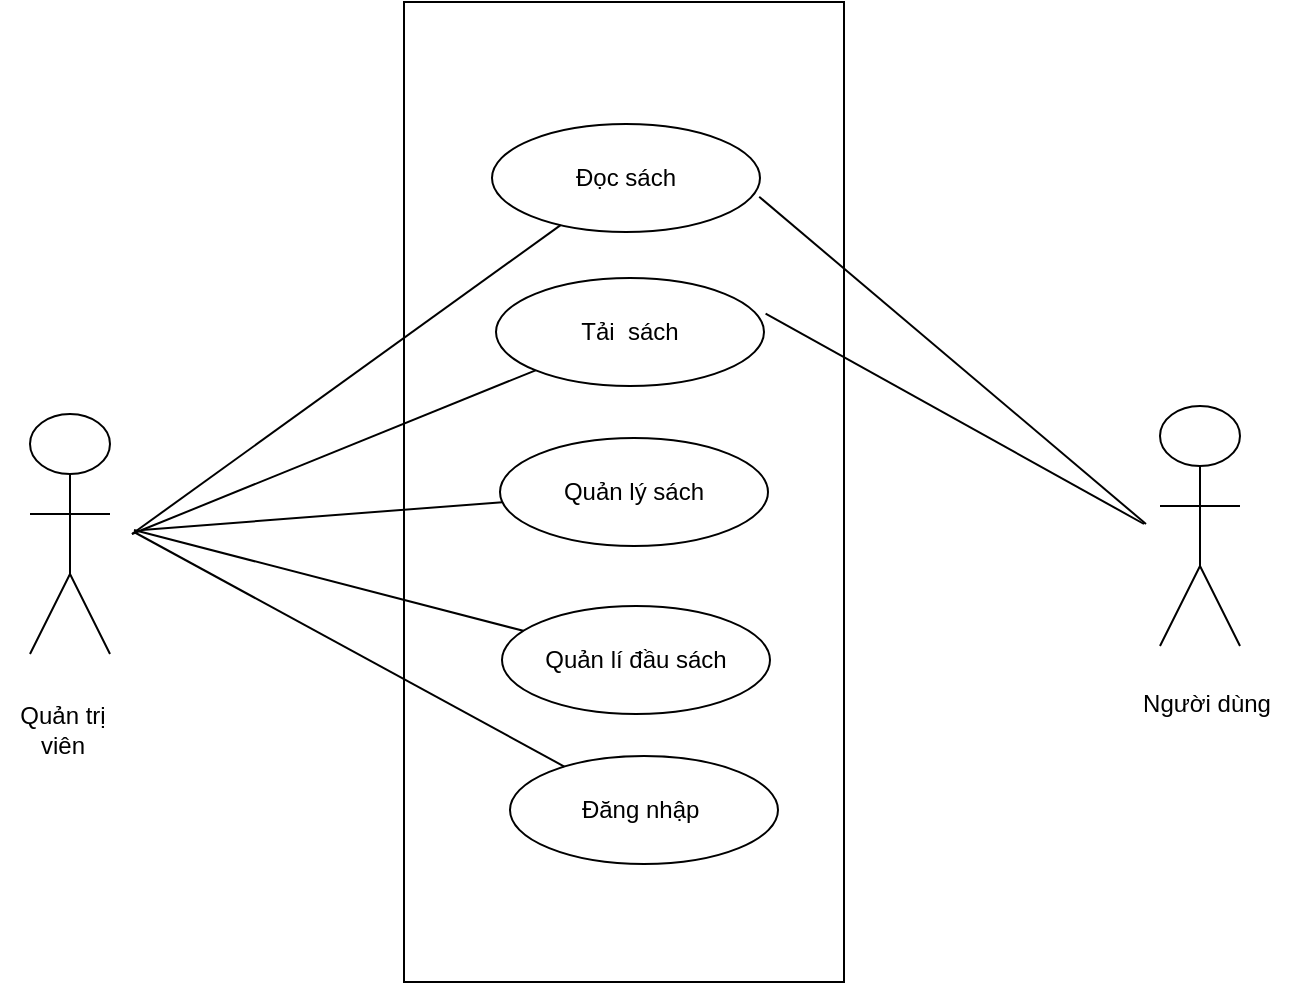 <mxfile version="21.2.1" type="github" pages="2">
  <diagram name="Page-1" id="dliNYKiWXzR3zT_lVh5M">
    <mxGraphModel dx="1032" dy="519" grid="0" gridSize="10" guides="0" tooltips="1" connect="0" arrows="0" fold="1" page="1" pageScale="1" pageWidth="850" pageHeight="1100" math="0" shadow="0">
      <root>
        <mxCell id="0" />
        <mxCell id="1" parent="0" />
        <mxCell id="m8htaHQ4ecm-NI6O-uob-2" value="" style="rounded=0;whiteSpace=wrap;html=1;" parent="1" vertex="1">
          <mxGeometry x="307" y="74" width="220" height="490" as="geometry" />
        </mxCell>
        <mxCell id="m8htaHQ4ecm-NI6O-uob-15" value="" style="ellipse;whiteSpace=wrap;html=1;" parent="1" vertex="1">
          <mxGeometry x="120" y="280" width="40" height="30" as="geometry" />
        </mxCell>
        <mxCell id="m8htaHQ4ecm-NI6O-uob-16" value="" style="endArrow=none;html=1;rounded=0;entryX=0.5;entryY=1;entryDx=0;entryDy=0;" parent="1" target="m8htaHQ4ecm-NI6O-uob-15" edge="1">
          <mxGeometry width="50" height="50" relative="1" as="geometry">
            <mxPoint x="140" y="360" as="sourcePoint" />
            <mxPoint x="340" y="340" as="targetPoint" />
          </mxGeometry>
        </mxCell>
        <mxCell id="m8htaHQ4ecm-NI6O-uob-17" value="" style="endArrow=none;html=1;rounded=0;" parent="1" edge="1">
          <mxGeometry width="50" height="50" relative="1" as="geometry">
            <mxPoint x="120" y="330" as="sourcePoint" />
            <mxPoint x="160" y="330" as="targetPoint" />
            <Array as="points">
              <mxPoint x="130" y="330" />
              <mxPoint x="150" y="330" />
            </Array>
          </mxGeometry>
        </mxCell>
        <mxCell id="m8htaHQ4ecm-NI6O-uob-18" value="" style="endArrow=none;html=1;rounded=0;" parent="1" edge="1">
          <mxGeometry width="50" height="50" relative="1" as="geometry">
            <mxPoint x="120" y="400" as="sourcePoint" />
            <mxPoint x="160" y="400" as="targetPoint" />
            <Array as="points">
              <mxPoint x="140" y="360" />
            </Array>
          </mxGeometry>
        </mxCell>
        <mxCell id="m8htaHQ4ecm-NI6O-uob-20" value="" style="ellipse;whiteSpace=wrap;html=1;" parent="1" vertex="1">
          <mxGeometry x="685" y="276" width="40" height="30" as="geometry" />
        </mxCell>
        <mxCell id="m8htaHQ4ecm-NI6O-uob-21" value="" style="endArrow=none;html=1;rounded=0;entryX=0.5;entryY=1;entryDx=0;entryDy=0;" parent="1" target="m8htaHQ4ecm-NI6O-uob-20" edge="1">
          <mxGeometry width="50" height="50" relative="1" as="geometry">
            <mxPoint x="705" y="356" as="sourcePoint" />
            <mxPoint x="905" y="336" as="targetPoint" />
          </mxGeometry>
        </mxCell>
        <mxCell id="m8htaHQ4ecm-NI6O-uob-22" value="" style="endArrow=none;html=1;rounded=0;" parent="1" edge="1">
          <mxGeometry width="50" height="50" relative="1" as="geometry">
            <mxPoint x="685" y="326" as="sourcePoint" />
            <mxPoint x="725" y="326" as="targetPoint" />
            <Array as="points">
              <mxPoint x="695" y="326" />
              <mxPoint x="715" y="326" />
            </Array>
          </mxGeometry>
        </mxCell>
        <mxCell id="m8htaHQ4ecm-NI6O-uob-23" value="" style="endArrow=none;html=1;rounded=0;" parent="1" edge="1">
          <mxGeometry width="50" height="50" relative="1" as="geometry">
            <mxPoint x="685" y="396" as="sourcePoint" />
            <mxPoint x="725" y="396" as="targetPoint" />
            <Array as="points">
              <mxPoint x="705" y="356" />
            </Array>
          </mxGeometry>
        </mxCell>
        <mxCell id="m8htaHQ4ecm-NI6O-uob-24" value="Quản trị viên" style="text;html=1;strokeColor=none;fillColor=none;align=center;verticalAlign=middle;whiteSpace=wrap;rounded=0;" parent="1" vertex="1">
          <mxGeometry x="105" y="423" width="63" height="30" as="geometry" />
        </mxCell>
        <mxCell id="m8htaHQ4ecm-NI6O-uob-29" value="Người dùng" style="text;html=1;align=center;verticalAlign=middle;resizable=0;points=[];autosize=1;strokeColor=none;fillColor=none;" parent="1" vertex="1">
          <mxGeometry x="667" y="412" width="82" height="26" as="geometry" />
        </mxCell>
        <mxCell id="m8htaHQ4ecm-NI6O-uob-31" value="Đọc sách" style="ellipse;whiteSpace=wrap;html=1;" parent="1" vertex="1">
          <mxGeometry x="351" y="135" width="134" height="54" as="geometry" />
        </mxCell>
        <mxCell id="m8htaHQ4ecm-NI6O-uob-32" value="Tải&amp;nbsp; sách" style="ellipse;whiteSpace=wrap;html=1;" parent="1" vertex="1">
          <mxGeometry x="353" y="212" width="134" height="54" as="geometry" />
        </mxCell>
        <mxCell id="m8htaHQ4ecm-NI6O-uob-33" value="Quản lý sách" style="ellipse;whiteSpace=wrap;html=1;" parent="1" vertex="1">
          <mxGeometry x="355" y="292" width="134" height="54" as="geometry" />
        </mxCell>
        <mxCell id="m8htaHQ4ecm-NI6O-uob-34" value="Quản lí đầu sách" style="ellipse;whiteSpace=wrap;html=1;" parent="1" vertex="1">
          <mxGeometry x="356" y="376" width="134" height="54" as="geometry" />
        </mxCell>
        <mxCell id="m8htaHQ4ecm-NI6O-uob-35" value="Đăng nhập&amp;nbsp;" style="ellipse;whiteSpace=wrap;html=1;" parent="1" vertex="1">
          <mxGeometry x="360" y="451" width="134" height="54" as="geometry" />
        </mxCell>
        <mxCell id="m8htaHQ4ecm-NI6O-uob-36" value="" style="endArrow=none;html=1;rounded=0;" parent="1" target="m8htaHQ4ecm-NI6O-uob-31" edge="1">
          <mxGeometry width="50" height="50" relative="1" as="geometry">
            <mxPoint x="171" y="340" as="sourcePoint" />
            <mxPoint x="445" y="330" as="targetPoint" />
          </mxGeometry>
        </mxCell>
        <mxCell id="m8htaHQ4ecm-NI6O-uob-37" value="" style="endArrow=none;html=1;rounded=0;" parent="1" target="m8htaHQ4ecm-NI6O-uob-32" edge="1">
          <mxGeometry width="50" height="50" relative="1" as="geometry">
            <mxPoint x="171" y="340" as="sourcePoint" />
            <mxPoint x="395" y="196" as="targetPoint" />
          </mxGeometry>
        </mxCell>
        <mxCell id="m8htaHQ4ecm-NI6O-uob-38" value="" style="endArrow=none;html=1;rounded=0;" parent="1" target="m8htaHQ4ecm-NI6O-uob-33" edge="1">
          <mxGeometry width="50" height="50" relative="1" as="geometry">
            <mxPoint x="176" y="338" as="sourcePoint" />
            <mxPoint x="405" y="206" as="targetPoint" />
          </mxGeometry>
        </mxCell>
        <mxCell id="m8htaHQ4ecm-NI6O-uob-39" value="" style="endArrow=none;html=1;rounded=0;" parent="1" target="m8htaHQ4ecm-NI6O-uob-34" edge="1">
          <mxGeometry width="50" height="50" relative="1" as="geometry">
            <mxPoint x="172" y="338" as="sourcePoint" />
            <mxPoint x="415" y="216" as="targetPoint" />
          </mxGeometry>
        </mxCell>
        <mxCell id="m8htaHQ4ecm-NI6O-uob-40" value="" style="endArrow=none;html=1;rounded=0;" parent="1" target="m8htaHQ4ecm-NI6O-uob-35" edge="1">
          <mxGeometry width="50" height="50" relative="1" as="geometry">
            <mxPoint x="172" y="339" as="sourcePoint" />
            <mxPoint x="425" y="226" as="targetPoint" />
          </mxGeometry>
        </mxCell>
        <mxCell id="m8htaHQ4ecm-NI6O-uob-41" value="" style="endArrow=none;html=1;rounded=0;entryX=0.997;entryY=0.674;entryDx=0;entryDy=0;entryPerimeter=0;" parent="1" target="m8htaHQ4ecm-NI6O-uob-31" edge="1">
          <mxGeometry width="50" height="50" relative="1" as="geometry">
            <mxPoint x="678" y="335" as="sourcePoint" />
            <mxPoint x="435" y="236" as="targetPoint" />
          </mxGeometry>
        </mxCell>
        <mxCell id="m8htaHQ4ecm-NI6O-uob-42" value="" style="endArrow=none;html=1;rounded=0;entryX=1.006;entryY=0.33;entryDx=0;entryDy=0;entryPerimeter=0;" parent="1" target="m8htaHQ4ecm-NI6O-uob-32" edge="1">
          <mxGeometry width="50" height="50" relative="1" as="geometry">
            <mxPoint x="677" y="335" as="sourcePoint" />
            <mxPoint x="445" y="246" as="targetPoint" />
          </mxGeometry>
        </mxCell>
      </root>
    </mxGraphModel>
  </diagram>
  <diagram id="X-3i0vbeFYaLLV3nRCwN" name="Activity diagrams Login">
    <mxGraphModel dx="1432" dy="919" grid="0" gridSize="10" guides="0" tooltips="1" connect="0" arrows="0" fold="1" page="0" pageScale="1" pageWidth="850" pageHeight="1100" math="0" shadow="0">
      <root>
        <mxCell id="0" />
        <mxCell id="1" parent="0" />
        <mxCell id="L-v4-ZAK6mKBRb8vEy5K-1" value="" style="ellipse;html=1;shape=startState;fillColor=#000000;strokeColor=#ff0000;" vertex="1" parent="1">
          <mxGeometry x="-130" y="-45" width="30" height="30" as="geometry" />
        </mxCell>
        <mxCell id="L-v4-ZAK6mKBRb8vEy5K-2" value="" style="edgeStyle=orthogonalEdgeStyle;html=1;verticalAlign=bottom;endArrow=open;endSize=8;strokeColor=#ff0000;rounded=0;" edge="1" source="L-v4-ZAK6mKBRb8vEy5K-1" parent="1">
          <mxGeometry relative="1" as="geometry">
            <mxPoint x="-115" y="26" as="targetPoint" />
          </mxGeometry>
        </mxCell>
        <mxCell id="L-v4-ZAK6mKBRb8vEy5K-3" value="Nhập thông&amp;nbsp;" style="rounded=1;whiteSpace=wrap;html=1;" vertex="1" parent="1">
          <mxGeometry x="-174" y="26" width="120" height="55" as="geometry" />
        </mxCell>
        <mxCell id="L-v4-ZAK6mKBRb8vEy5K-4" value="Kiểm tra thông&amp;nbsp;" style="rounded=1;whiteSpace=wrap;html=1;" vertex="1" parent="1">
          <mxGeometry x="-175" y="123" width="120" height="60" as="geometry" />
        </mxCell>
        <mxCell id="L-v4-ZAK6mKBRb8vEy5K-6" value="" style="rhombus;whiteSpace=wrap;html=1;" vertex="1" parent="1">
          <mxGeometry x="-156" y="216" width="80" height="80" as="geometry" />
        </mxCell>
        <mxCell id="L-v4-ZAK6mKBRb8vEy5K-7" value="" style="endArrow=classic;html=1;rounded=0;exitX=0.487;exitY=1.009;exitDx=0;exitDy=0;exitPerimeter=0;" edge="1" parent="1" source="L-v4-ZAK6mKBRb8vEy5K-3">
          <mxGeometry width="50" height="50" relative="1" as="geometry">
            <mxPoint x="-131" y="205" as="sourcePoint" />
            <mxPoint x="-116" y="124" as="targetPoint" />
          </mxGeometry>
        </mxCell>
        <mxCell id="L-v4-ZAK6mKBRb8vEy5K-8" value="" style="endArrow=classic;html=1;rounded=0;exitX=0.487;exitY=1.009;exitDx=0;exitDy=0;exitPerimeter=0;" edge="1" parent="1">
          <mxGeometry width="50" height="50" relative="1" as="geometry">
            <mxPoint x="-115" y="181" as="sourcePoint" />
            <mxPoint x="-115" y="224" as="targetPoint" />
          </mxGeometry>
        </mxCell>
        <mxCell id="L-v4-ZAK6mKBRb8vEy5K-9" value="" style="endArrow=classic;html=1;rounded=0;exitX=0.504;exitY=0.999;exitDx=0;exitDy=0;exitPerimeter=0;entryX=0.527;entryY=0.065;entryDx=0;entryDy=0;entryPerimeter=0;" edge="1" parent="1" source="L-v4-ZAK6mKBRb8vEy5K-6" target="L-v4-ZAK6mKBRb8vEy5K-10">
          <mxGeometry width="50" height="50" relative="1" as="geometry">
            <mxPoint x="-113" y="296" as="sourcePoint" />
            <mxPoint x="-116" y="330" as="targetPoint" />
          </mxGeometry>
        </mxCell>
        <mxCell id="L-v4-ZAK6mKBRb8vEy5K-10" value="" style="ellipse;html=1;shape=endState;fillColor=#000000;strokeColor=#ff0000;" vertex="1" parent="1">
          <mxGeometry x="-131" y="332" width="30" height="30" as="geometry" />
        </mxCell>
        <mxCell id="L-v4-ZAK6mKBRb8vEy5K-11" value="" style="endArrow=classic;html=1;rounded=0;exitX=0.957;exitY=0.468;exitDx=0;exitDy=0;exitPerimeter=0;" edge="1" parent="1" source="L-v4-ZAK6mKBRb8vEy5K-6">
          <mxGeometry width="50" height="50" relative="1" as="geometry">
            <mxPoint x="-105" y="191" as="sourcePoint" />
            <mxPoint x="90" y="253" as="targetPoint" />
          </mxGeometry>
        </mxCell>
        <mxCell id="L-v4-ZAK6mKBRb8vEy5K-12" value="" style="rhombus;whiteSpace=wrap;html=1;" vertex="1" parent="1">
          <mxGeometry x="90" y="212" width="80" height="80" as="geometry" />
        </mxCell>
        <mxCell id="L-v4-ZAK6mKBRb8vEy5K-14" value="" style="endArrow=classic;html=1;rounded=0;exitX=0.473;exitY=-0.003;exitDx=0;exitDy=0;exitPerimeter=0;entryX=1.002;entryY=0.513;entryDx=0;entryDy=0;entryPerimeter=0;" edge="1" parent="1" source="L-v4-ZAK6mKBRb8vEy5K-12" target="L-v4-ZAK6mKBRb8vEy5K-3">
          <mxGeometry width="50" height="50" relative="1" as="geometry">
            <mxPoint x="-69" y="263" as="sourcePoint" />
            <mxPoint x="125" y="14" as="targetPoint" />
            <Array as="points">
              <mxPoint x="128" y="54" />
            </Array>
          </mxGeometry>
        </mxCell>
        <mxCell id="L-v4-ZAK6mKBRb8vEy5K-15" value="Nhập lại" style="text;html=1;align=center;verticalAlign=middle;resizable=0;points=[];autosize=1;strokeColor=none;fillColor=none;" vertex="1" parent="1">
          <mxGeometry x="41" y="59" width="62" height="26" as="geometry" />
        </mxCell>
        <mxCell id="L-v4-ZAK6mKBRb8vEy5K-17" value="true" style="text;html=1;align=center;verticalAlign=middle;resizable=0;points=[];autosize=1;strokeColor=none;fillColor=none;" vertex="1" parent="1">
          <mxGeometry x="-114" y="284" width="39" height="26" as="geometry" />
        </mxCell>
        <mxCell id="L-v4-ZAK6mKBRb8vEy5K-18" value="else" style="text;html=1;align=center;verticalAlign=middle;resizable=0;points=[];autosize=1;strokeColor=none;fillColor=none;" vertex="1" parent="1">
          <mxGeometry x="-91" y="219" width="40" height="26" as="geometry" />
        </mxCell>
      </root>
    </mxGraphModel>
  </diagram>
</mxfile>
